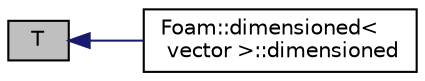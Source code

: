 digraph "T"
{
  bgcolor="transparent";
  edge [fontname="Helvetica",fontsize="10",labelfontname="Helvetica",labelfontsize="10"];
  node [fontname="Helvetica",fontsize="10",shape=record];
  rankdir="LR";
  Node1 [label="T",height=0.2,width=0.4,color="black", fillcolor="grey75", style="filled", fontcolor="black"];
  Node1 -> Node2 [dir="back",color="midnightblue",fontsize="10",style="solid",fontname="Helvetica"];
  Node2 [label="Foam::dimensioned\<\l vector \>::dimensioned",height=0.2,width=0.4,color="black",URL="$a00536.html#a97d65bea54a56a86a6ee89c657ffd9cf",tooltip="Construct given a value (creates dimensionless value). "];
}
